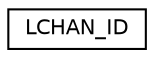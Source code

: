 digraph "Graphical Class Hierarchy"
{
 // LATEX_PDF_SIZE
  edge [fontname="Helvetica",fontsize="10",labelfontname="Helvetica",labelfontsize="10"];
  node [fontname="Helvetica",fontsize="10",shape=record];
  rankdir="LR";
  Node0 [label="LCHAN_ID",height=0.2,width=0.4,color="black", fillcolor="white", style="filled",URL="$structLCHAN__ID.html",tooltip="Logical Channel ID structure."];
}
